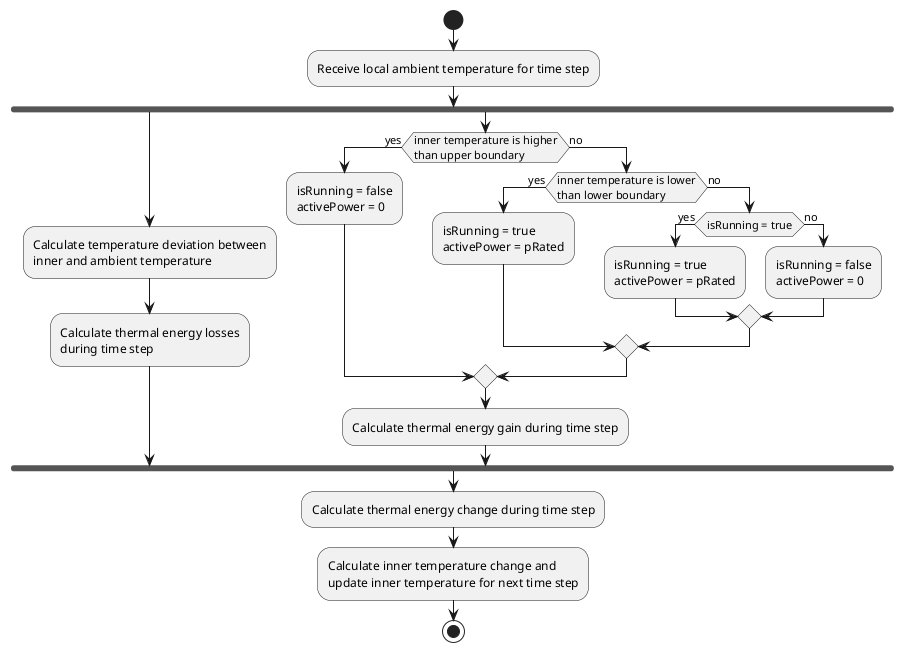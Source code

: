 @startuml

start

:Receive local ambient temperature for time step;

fork
    :Calculate temperature deviation between\ninner and ambient temperature;

    :Calculate thermal energy losses\nduring time step;

  fork again
    if (inner temperature is higher\nthan upper boundary) then (yes)
      :isRunning = false
      activePower = 0;
    else (no)
      if (inner temperature is lower\nthan lower boundary) then (yes)
            :isRunning = true
            activePower = pRated;
          else (no)
            if (isRunning = true) then (yes)
                      :isRunning = true
                      activePower = pRated;
                    else (no)
                      :isRunning = false
                      activePower = 0;
                      endif
            endif
  endif
  :Calculate thermal energy gain during time step;
end fork

:Calculate thermal energy change during time step;

:Calculate inner temperature change and\nupdate inner temperature for next time step;

stop

@enduml